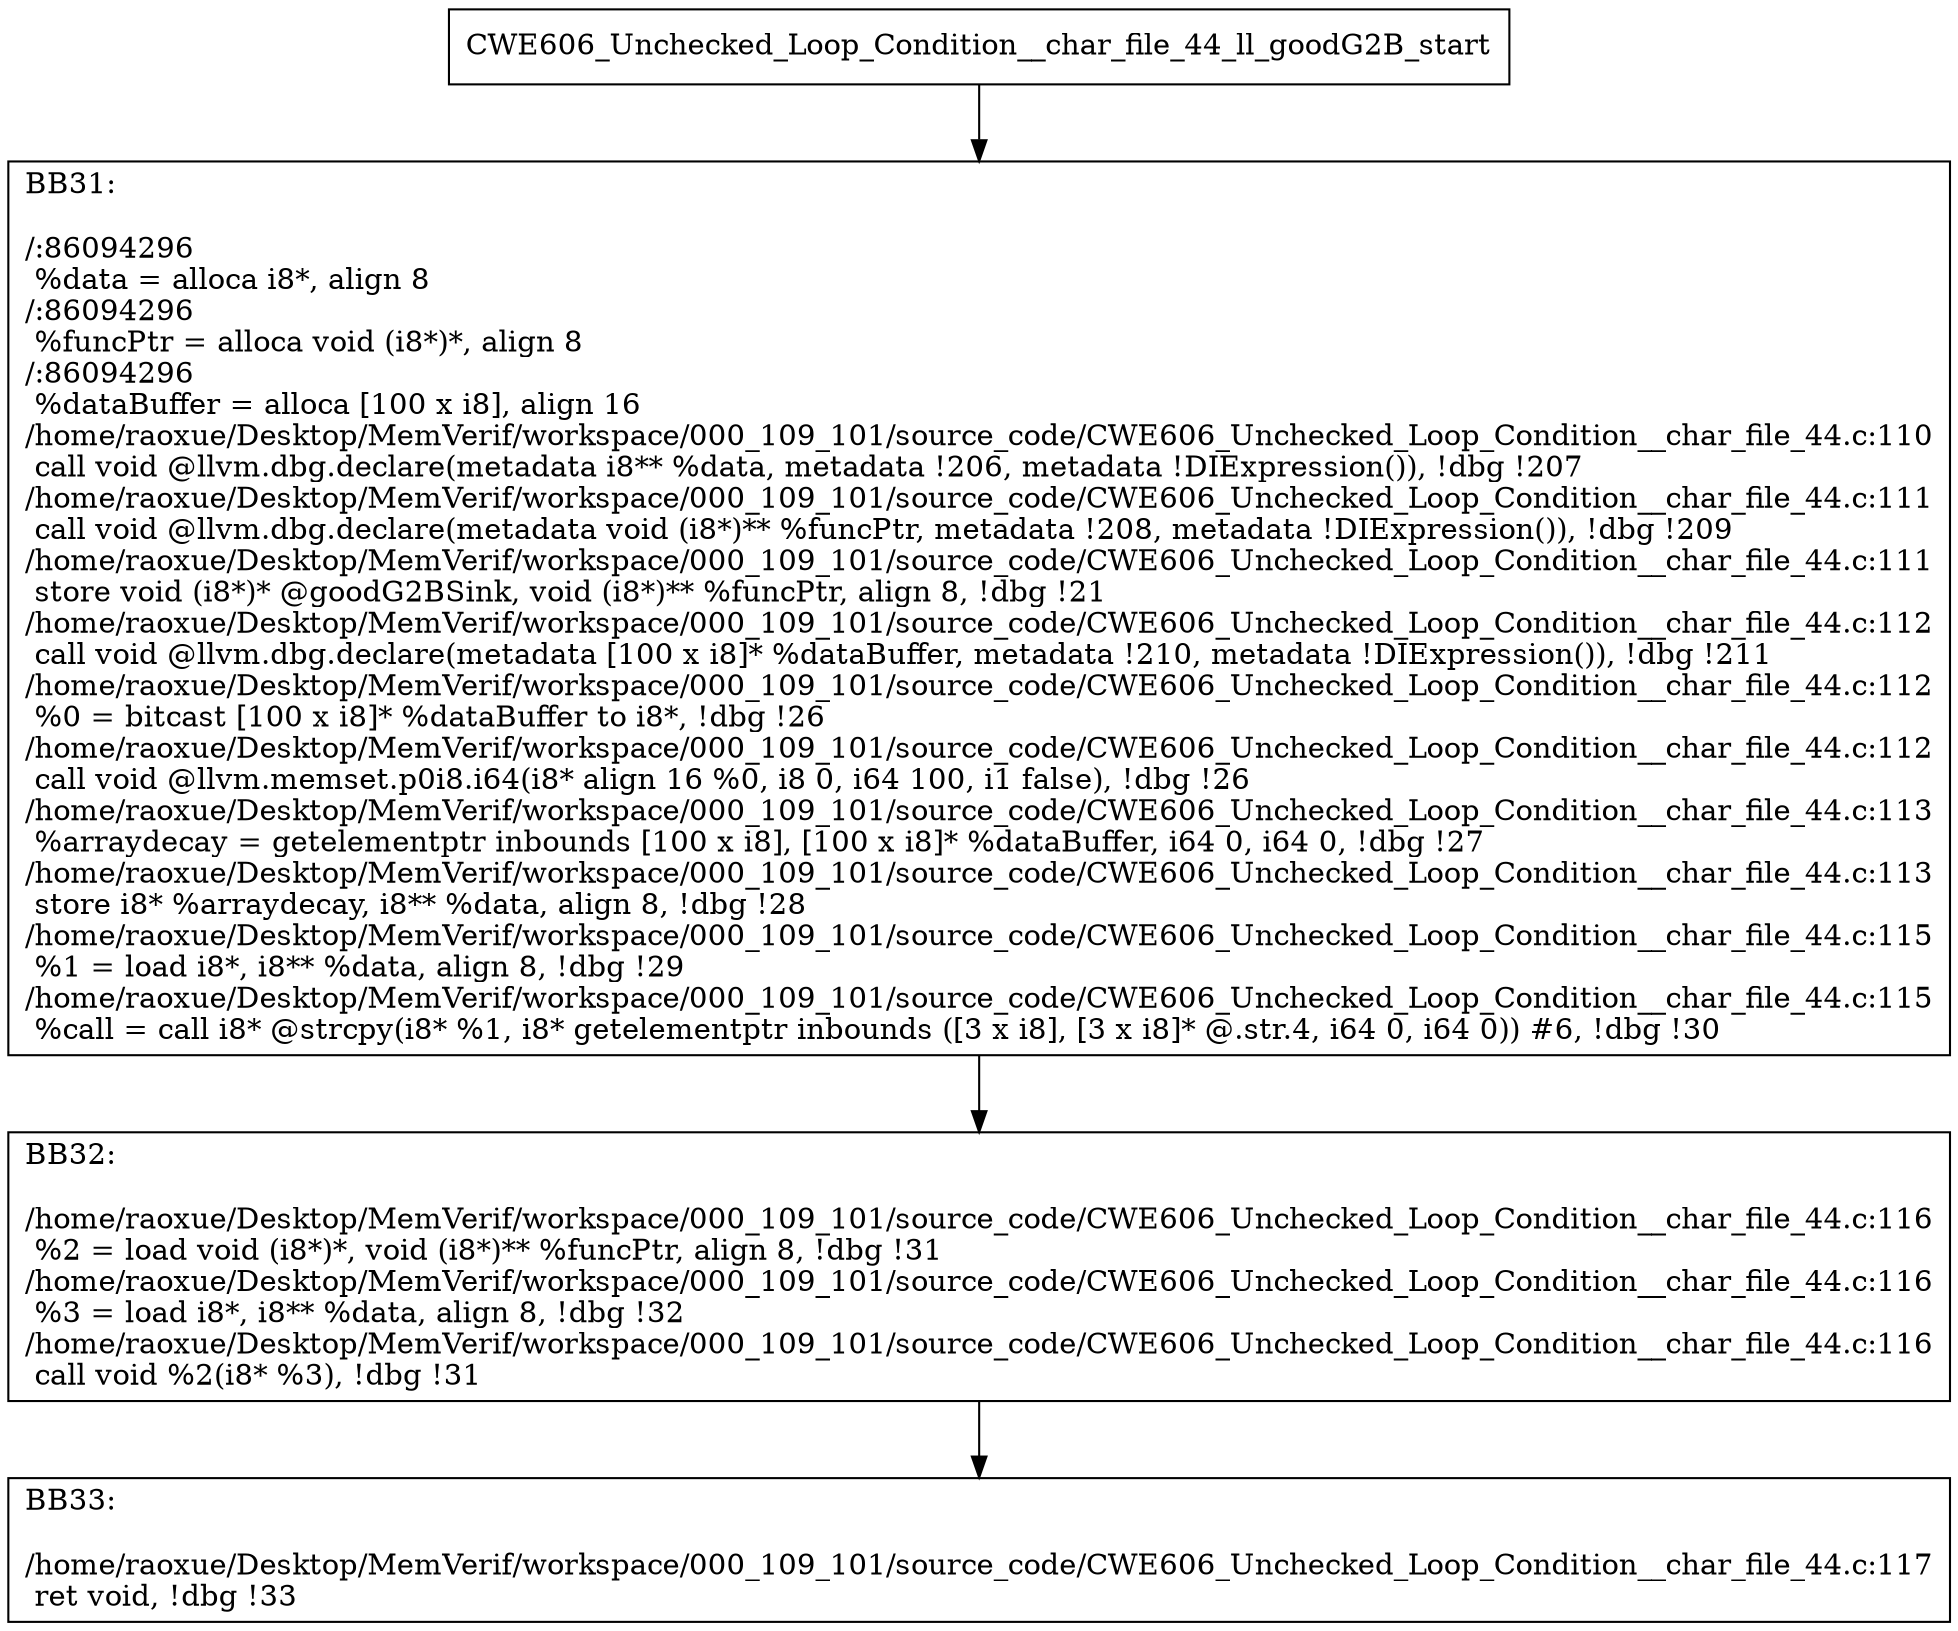 digraph "CFG for'CWE606_Unchecked_Loop_Condition__char_file_44_ll_goodG2B' function" {
	BBCWE606_Unchecked_Loop_Condition__char_file_44_ll_goodG2B_start[shape=record,label="{CWE606_Unchecked_Loop_Condition__char_file_44_ll_goodG2B_start}"];
	BBCWE606_Unchecked_Loop_Condition__char_file_44_ll_goodG2B_start-> CWE606_Unchecked_Loop_Condition__char_file_44_ll_goodG2BBB31;
	CWE606_Unchecked_Loop_Condition__char_file_44_ll_goodG2BBB31 [shape=record, label="{BB31:\l\l/:86094296\l
  %data = alloca i8*, align 8\l
/:86094296\l
  %funcPtr = alloca void (i8*)*, align 8\l
/:86094296\l
  %dataBuffer = alloca [100 x i8], align 16\l
/home/raoxue/Desktop/MemVerif/workspace/000_109_101/source_code/CWE606_Unchecked_Loop_Condition__char_file_44.c:110\l
  call void @llvm.dbg.declare(metadata i8** %data, metadata !206, metadata !DIExpression()), !dbg !207\l
/home/raoxue/Desktop/MemVerif/workspace/000_109_101/source_code/CWE606_Unchecked_Loop_Condition__char_file_44.c:111\l
  call void @llvm.dbg.declare(metadata void (i8*)** %funcPtr, metadata !208, metadata !DIExpression()), !dbg !209\l
/home/raoxue/Desktop/MemVerif/workspace/000_109_101/source_code/CWE606_Unchecked_Loop_Condition__char_file_44.c:111\l
  store void (i8*)* @goodG2BSink, void (i8*)** %funcPtr, align 8, !dbg !21\l
/home/raoxue/Desktop/MemVerif/workspace/000_109_101/source_code/CWE606_Unchecked_Loop_Condition__char_file_44.c:112\l
  call void @llvm.dbg.declare(metadata [100 x i8]* %dataBuffer, metadata !210, metadata !DIExpression()), !dbg !211\l
/home/raoxue/Desktop/MemVerif/workspace/000_109_101/source_code/CWE606_Unchecked_Loop_Condition__char_file_44.c:112\l
  %0 = bitcast [100 x i8]* %dataBuffer to i8*, !dbg !26\l
/home/raoxue/Desktop/MemVerif/workspace/000_109_101/source_code/CWE606_Unchecked_Loop_Condition__char_file_44.c:112\l
  call void @llvm.memset.p0i8.i64(i8* align 16 %0, i8 0, i64 100, i1 false), !dbg !26\l
/home/raoxue/Desktop/MemVerif/workspace/000_109_101/source_code/CWE606_Unchecked_Loop_Condition__char_file_44.c:113\l
  %arraydecay = getelementptr inbounds [100 x i8], [100 x i8]* %dataBuffer, i64 0, i64 0, !dbg !27\l
/home/raoxue/Desktop/MemVerif/workspace/000_109_101/source_code/CWE606_Unchecked_Loop_Condition__char_file_44.c:113\l
  store i8* %arraydecay, i8** %data, align 8, !dbg !28\l
/home/raoxue/Desktop/MemVerif/workspace/000_109_101/source_code/CWE606_Unchecked_Loop_Condition__char_file_44.c:115\l
  %1 = load i8*, i8** %data, align 8, !dbg !29\l
/home/raoxue/Desktop/MemVerif/workspace/000_109_101/source_code/CWE606_Unchecked_Loop_Condition__char_file_44.c:115\l
  %call = call i8* @strcpy(i8* %1, i8* getelementptr inbounds ([3 x i8], [3 x i8]* @.str.4, i64 0, i64 0)) #6, !dbg !30\l
}"];
	CWE606_Unchecked_Loop_Condition__char_file_44_ll_goodG2BBB31-> CWE606_Unchecked_Loop_Condition__char_file_44_ll_goodG2BBB32;
	CWE606_Unchecked_Loop_Condition__char_file_44_ll_goodG2BBB32 [shape=record, label="{BB32:\l\l/home/raoxue/Desktop/MemVerif/workspace/000_109_101/source_code/CWE606_Unchecked_Loop_Condition__char_file_44.c:116\l
  %2 = load void (i8*)*, void (i8*)** %funcPtr, align 8, !dbg !31\l
/home/raoxue/Desktop/MemVerif/workspace/000_109_101/source_code/CWE606_Unchecked_Loop_Condition__char_file_44.c:116\l
  %3 = load i8*, i8** %data, align 8, !dbg !32\l
/home/raoxue/Desktop/MemVerif/workspace/000_109_101/source_code/CWE606_Unchecked_Loop_Condition__char_file_44.c:116\l
  call void %2(i8* %3), !dbg !31\l
}"];
	CWE606_Unchecked_Loop_Condition__char_file_44_ll_goodG2BBB32-> CWE606_Unchecked_Loop_Condition__char_file_44_ll_goodG2BBB33;
	CWE606_Unchecked_Loop_Condition__char_file_44_ll_goodG2BBB33 [shape=record, label="{BB33:\l\l/home/raoxue/Desktop/MemVerif/workspace/000_109_101/source_code/CWE606_Unchecked_Loop_Condition__char_file_44.c:117\l
  ret void, !dbg !33\l
}"];
}
